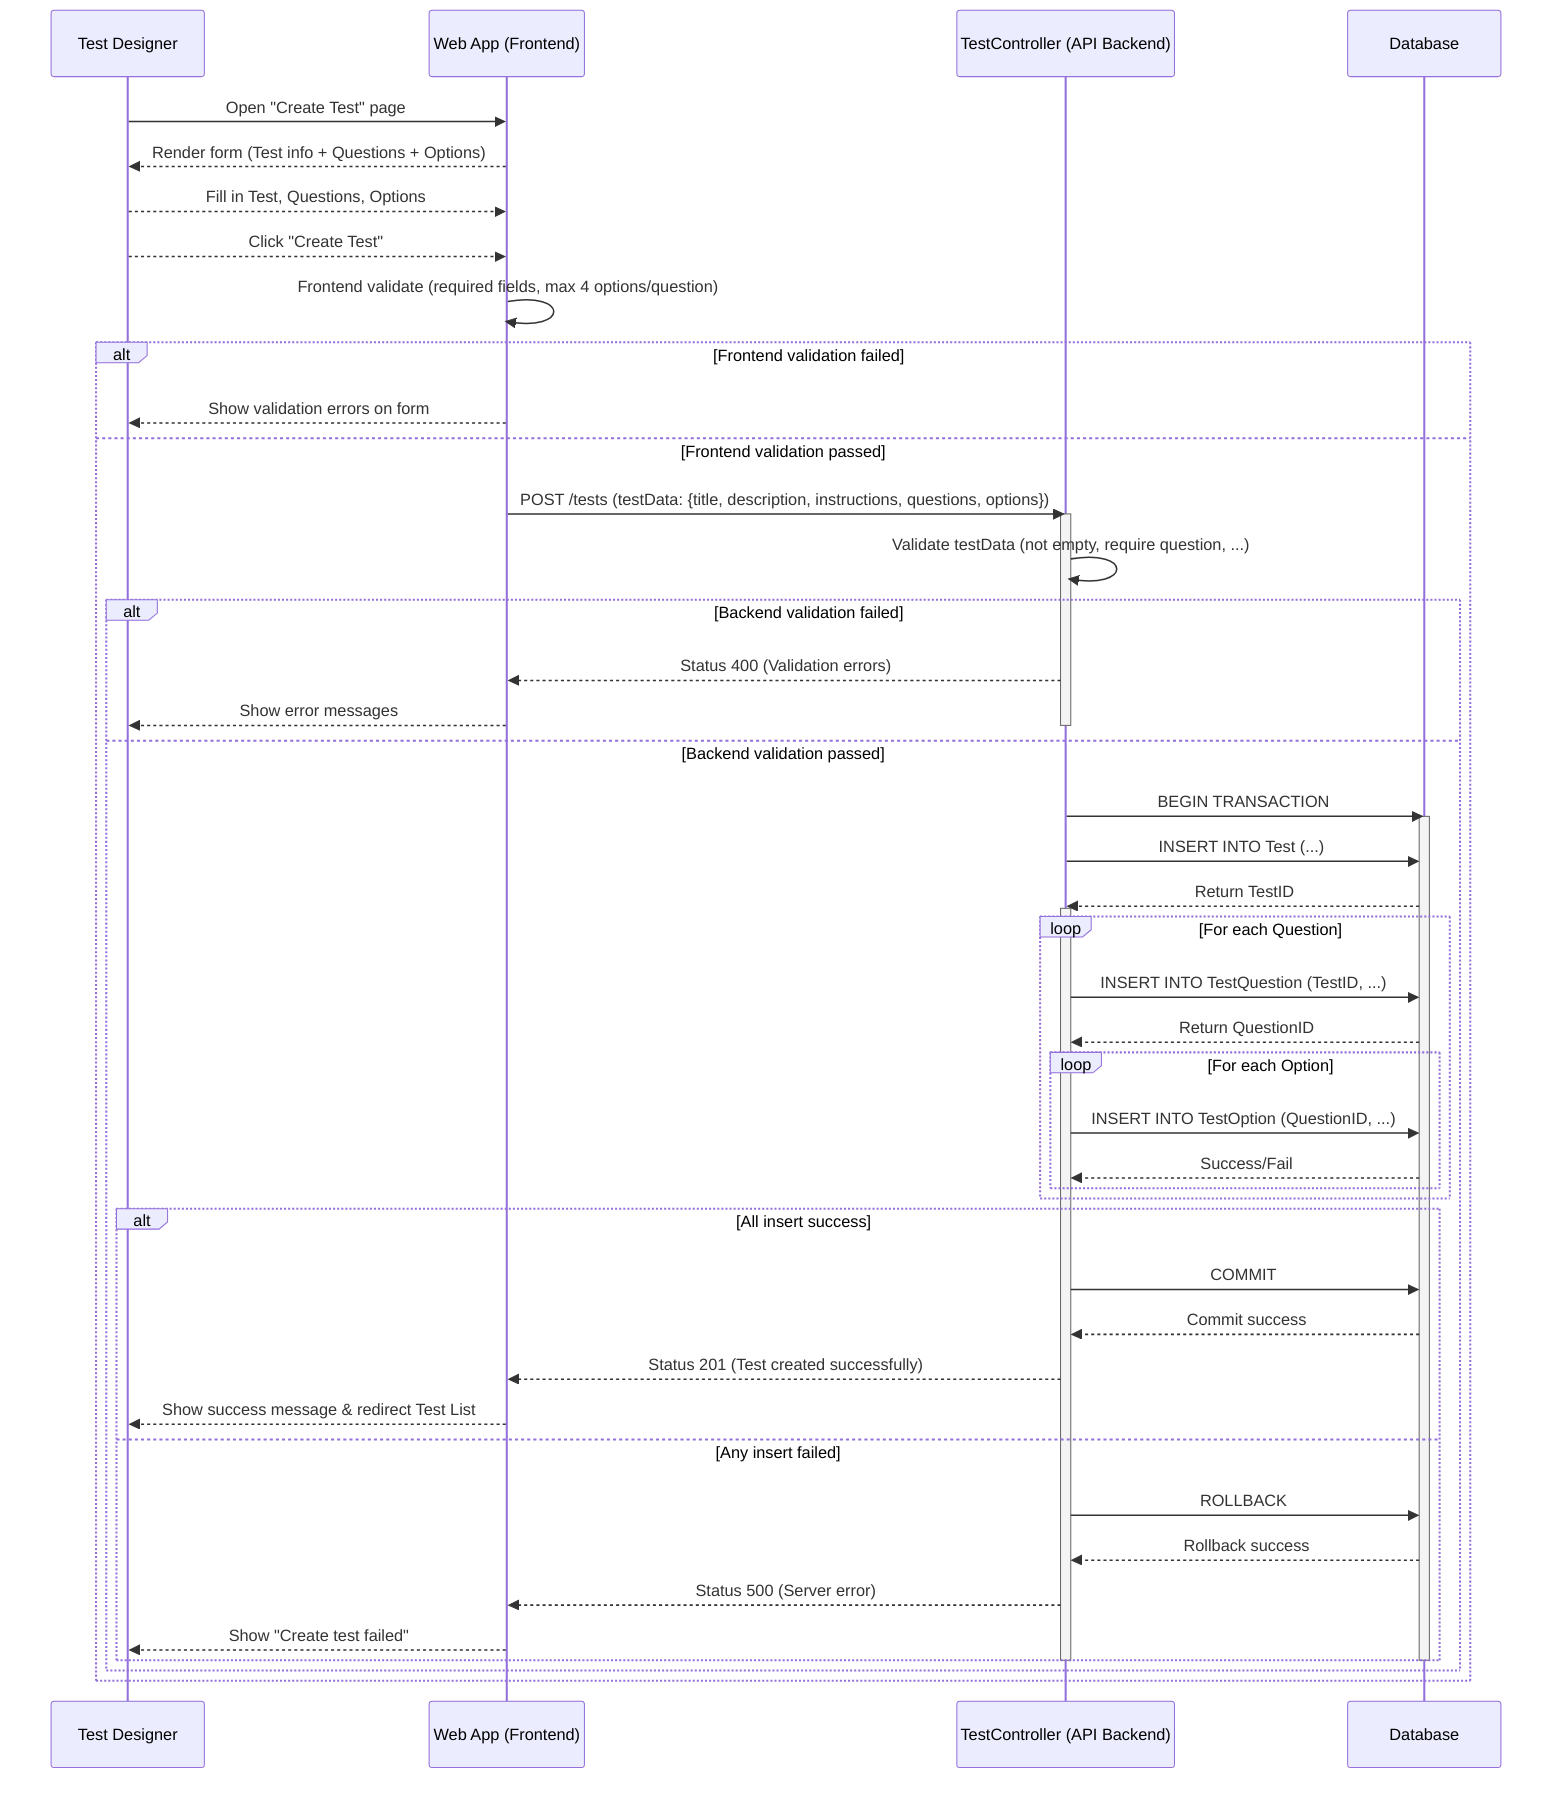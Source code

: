 sequenceDiagram
    participant U as Test Designer
    participant W as Web App (Frontend)
    participant A as TestController (API Backend)
    participant D as Database

    U->>W: Open "Create Test" page
    W-->>U: Render form (Test info + Questions + Options)

    U-->>W: Fill in Test, Questions, Options
    U-->>W: Click "Create Test"
    W->>W: Frontend validate (required fields, max 4 options/question)
    alt Frontend validation failed
        W-->>U: Show validation errors on form
    else Frontend validation passed
        W->>A: POST /tests (testData: {title, description, instructions, questions, options})
        activate A

    %% Backend validate
        A->>A: Validate testData (not empty, require question, ...)
        alt Backend validation failed
            A-->>W: Status 400 (Validation errors)
            W-->>U: Show error messages
            deactivate A
        else Backend validation passed
        %% Start transaction
            A->>D: BEGIN TRANSACTION
            activate D

        %% Insert Test
            A->>D: INSERT INTO Test (...)
            D-->>A: Return TestID

        %% Insert Questions + Options
        activate A
            loop For each Question
                A->>D: INSERT INTO TestQuestion (TestID, ...)
                D-->>A: Return QuestionID
                loop For each Option
                    A->>D: INSERT INTO TestOption (QuestionID, ...)
                    D-->>A: Success/Fail
                end
            end

            alt All insert success
                A->>D: COMMIT
                D-->>A: Commit success
                A-->>W: Status 201 (Test created successfully)
                W-->>U: Show success message & redirect Test List
            else Any insert failed
                A->>D: ROLLBACK
                D-->>A: Rollback success
                A-->>W: Status 500 (Server error)
                W-->>U: Show "Create test failed"
            end
            deactivate D
            deactivate A
        end
    end